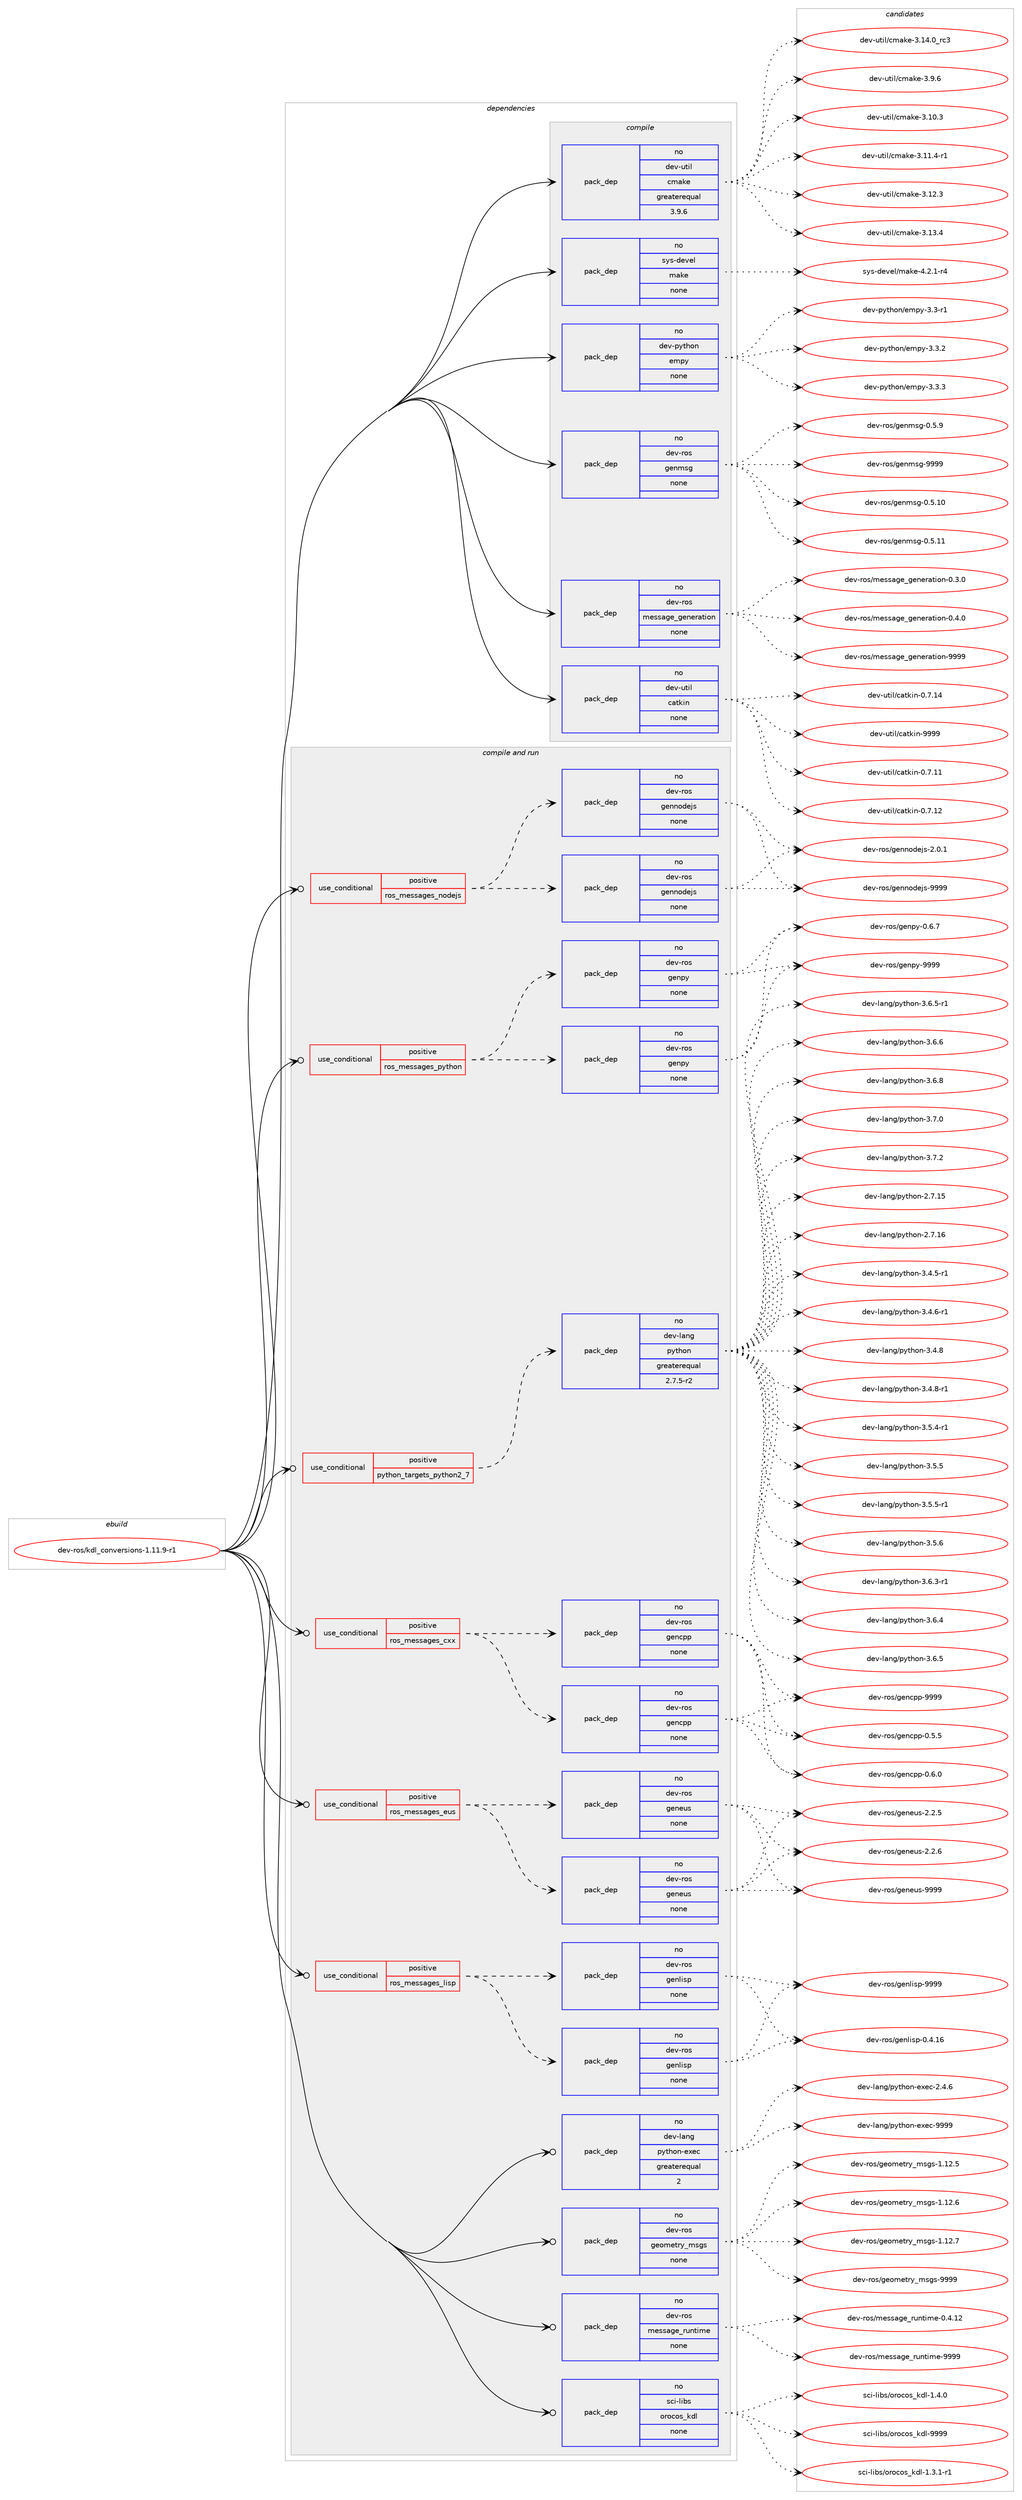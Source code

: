 digraph prolog {

# *************
# Graph options
# *************

newrank=true;
concentrate=true;
compound=true;
graph [rankdir=LR,fontname=Helvetica,fontsize=10,ranksep=1.5];#, ranksep=2.5, nodesep=0.2];
edge  [arrowhead=vee];
node  [fontname=Helvetica,fontsize=10];

# **********
# The ebuild
# **********

subgraph cluster_leftcol {
color=gray;
rank=same;
label=<<i>ebuild</i>>;
id [label="dev-ros/kdl_conversions-1.11.9-r1", color=red, width=4, href="../dev-ros/kdl_conversions-1.11.9-r1.svg"];
}

# ****************
# The dependencies
# ****************

subgraph cluster_midcol {
color=gray;
label=<<i>dependencies</i>>;
subgraph cluster_compile {
fillcolor="#eeeeee";
style=filled;
label=<<i>compile</i>>;
subgraph pack1046226 {
dependency1458424 [label=<<TABLE BORDER="0" CELLBORDER="1" CELLSPACING="0" CELLPADDING="4" WIDTH="220"><TR><TD ROWSPAN="6" CELLPADDING="30">pack_dep</TD></TR><TR><TD WIDTH="110">no</TD></TR><TR><TD>dev-python</TD></TR><TR><TD>empy</TD></TR><TR><TD>none</TD></TR><TR><TD></TD></TR></TABLE>>, shape=none, color=blue];
}
id:e -> dependency1458424:w [weight=20,style="solid",arrowhead="vee"];
subgraph pack1046227 {
dependency1458425 [label=<<TABLE BORDER="0" CELLBORDER="1" CELLSPACING="0" CELLPADDING="4" WIDTH="220"><TR><TD ROWSPAN="6" CELLPADDING="30">pack_dep</TD></TR><TR><TD WIDTH="110">no</TD></TR><TR><TD>dev-ros</TD></TR><TR><TD>genmsg</TD></TR><TR><TD>none</TD></TR><TR><TD></TD></TR></TABLE>>, shape=none, color=blue];
}
id:e -> dependency1458425:w [weight=20,style="solid",arrowhead="vee"];
subgraph pack1046228 {
dependency1458426 [label=<<TABLE BORDER="0" CELLBORDER="1" CELLSPACING="0" CELLPADDING="4" WIDTH="220"><TR><TD ROWSPAN="6" CELLPADDING="30">pack_dep</TD></TR><TR><TD WIDTH="110">no</TD></TR><TR><TD>dev-ros</TD></TR><TR><TD>message_generation</TD></TR><TR><TD>none</TD></TR><TR><TD></TD></TR></TABLE>>, shape=none, color=blue];
}
id:e -> dependency1458426:w [weight=20,style="solid",arrowhead="vee"];
subgraph pack1046229 {
dependency1458427 [label=<<TABLE BORDER="0" CELLBORDER="1" CELLSPACING="0" CELLPADDING="4" WIDTH="220"><TR><TD ROWSPAN="6" CELLPADDING="30">pack_dep</TD></TR><TR><TD WIDTH="110">no</TD></TR><TR><TD>dev-util</TD></TR><TR><TD>catkin</TD></TR><TR><TD>none</TD></TR><TR><TD></TD></TR></TABLE>>, shape=none, color=blue];
}
id:e -> dependency1458427:w [weight=20,style="solid",arrowhead="vee"];
subgraph pack1046230 {
dependency1458428 [label=<<TABLE BORDER="0" CELLBORDER="1" CELLSPACING="0" CELLPADDING="4" WIDTH="220"><TR><TD ROWSPAN="6" CELLPADDING="30">pack_dep</TD></TR><TR><TD WIDTH="110">no</TD></TR><TR><TD>dev-util</TD></TR><TR><TD>cmake</TD></TR><TR><TD>greaterequal</TD></TR><TR><TD>3.9.6</TD></TR></TABLE>>, shape=none, color=blue];
}
id:e -> dependency1458428:w [weight=20,style="solid",arrowhead="vee"];
subgraph pack1046231 {
dependency1458429 [label=<<TABLE BORDER="0" CELLBORDER="1" CELLSPACING="0" CELLPADDING="4" WIDTH="220"><TR><TD ROWSPAN="6" CELLPADDING="30">pack_dep</TD></TR><TR><TD WIDTH="110">no</TD></TR><TR><TD>sys-devel</TD></TR><TR><TD>make</TD></TR><TR><TD>none</TD></TR><TR><TD></TD></TR></TABLE>>, shape=none, color=blue];
}
id:e -> dependency1458429:w [weight=20,style="solid",arrowhead="vee"];
}
subgraph cluster_compileandrun {
fillcolor="#eeeeee";
style=filled;
label=<<i>compile and run</i>>;
subgraph cond388808 {
dependency1458430 [label=<<TABLE BORDER="0" CELLBORDER="1" CELLSPACING="0" CELLPADDING="4"><TR><TD ROWSPAN="3" CELLPADDING="10">use_conditional</TD></TR><TR><TD>positive</TD></TR><TR><TD>python_targets_python2_7</TD></TR></TABLE>>, shape=none, color=red];
subgraph pack1046232 {
dependency1458431 [label=<<TABLE BORDER="0" CELLBORDER="1" CELLSPACING="0" CELLPADDING="4" WIDTH="220"><TR><TD ROWSPAN="6" CELLPADDING="30">pack_dep</TD></TR><TR><TD WIDTH="110">no</TD></TR><TR><TD>dev-lang</TD></TR><TR><TD>python</TD></TR><TR><TD>greaterequal</TD></TR><TR><TD>2.7.5-r2</TD></TR></TABLE>>, shape=none, color=blue];
}
dependency1458430:e -> dependency1458431:w [weight=20,style="dashed",arrowhead="vee"];
}
id:e -> dependency1458430:w [weight=20,style="solid",arrowhead="odotvee"];
subgraph cond388809 {
dependency1458432 [label=<<TABLE BORDER="0" CELLBORDER="1" CELLSPACING="0" CELLPADDING="4"><TR><TD ROWSPAN="3" CELLPADDING="10">use_conditional</TD></TR><TR><TD>positive</TD></TR><TR><TD>ros_messages_cxx</TD></TR></TABLE>>, shape=none, color=red];
subgraph pack1046233 {
dependency1458433 [label=<<TABLE BORDER="0" CELLBORDER="1" CELLSPACING="0" CELLPADDING="4" WIDTH="220"><TR><TD ROWSPAN="6" CELLPADDING="30">pack_dep</TD></TR><TR><TD WIDTH="110">no</TD></TR><TR><TD>dev-ros</TD></TR><TR><TD>gencpp</TD></TR><TR><TD>none</TD></TR><TR><TD></TD></TR></TABLE>>, shape=none, color=blue];
}
dependency1458432:e -> dependency1458433:w [weight=20,style="dashed",arrowhead="vee"];
subgraph pack1046234 {
dependency1458434 [label=<<TABLE BORDER="0" CELLBORDER="1" CELLSPACING="0" CELLPADDING="4" WIDTH="220"><TR><TD ROWSPAN="6" CELLPADDING="30">pack_dep</TD></TR><TR><TD WIDTH="110">no</TD></TR><TR><TD>dev-ros</TD></TR><TR><TD>gencpp</TD></TR><TR><TD>none</TD></TR><TR><TD></TD></TR></TABLE>>, shape=none, color=blue];
}
dependency1458432:e -> dependency1458434:w [weight=20,style="dashed",arrowhead="vee"];
}
id:e -> dependency1458432:w [weight=20,style="solid",arrowhead="odotvee"];
subgraph cond388810 {
dependency1458435 [label=<<TABLE BORDER="0" CELLBORDER="1" CELLSPACING="0" CELLPADDING="4"><TR><TD ROWSPAN="3" CELLPADDING="10">use_conditional</TD></TR><TR><TD>positive</TD></TR><TR><TD>ros_messages_eus</TD></TR></TABLE>>, shape=none, color=red];
subgraph pack1046235 {
dependency1458436 [label=<<TABLE BORDER="0" CELLBORDER="1" CELLSPACING="0" CELLPADDING="4" WIDTH="220"><TR><TD ROWSPAN="6" CELLPADDING="30">pack_dep</TD></TR><TR><TD WIDTH="110">no</TD></TR><TR><TD>dev-ros</TD></TR><TR><TD>geneus</TD></TR><TR><TD>none</TD></TR><TR><TD></TD></TR></TABLE>>, shape=none, color=blue];
}
dependency1458435:e -> dependency1458436:w [weight=20,style="dashed",arrowhead="vee"];
subgraph pack1046236 {
dependency1458437 [label=<<TABLE BORDER="0" CELLBORDER="1" CELLSPACING="0" CELLPADDING="4" WIDTH="220"><TR><TD ROWSPAN="6" CELLPADDING="30">pack_dep</TD></TR><TR><TD WIDTH="110">no</TD></TR><TR><TD>dev-ros</TD></TR><TR><TD>geneus</TD></TR><TR><TD>none</TD></TR><TR><TD></TD></TR></TABLE>>, shape=none, color=blue];
}
dependency1458435:e -> dependency1458437:w [weight=20,style="dashed",arrowhead="vee"];
}
id:e -> dependency1458435:w [weight=20,style="solid",arrowhead="odotvee"];
subgraph cond388811 {
dependency1458438 [label=<<TABLE BORDER="0" CELLBORDER="1" CELLSPACING="0" CELLPADDING="4"><TR><TD ROWSPAN="3" CELLPADDING="10">use_conditional</TD></TR><TR><TD>positive</TD></TR><TR><TD>ros_messages_lisp</TD></TR></TABLE>>, shape=none, color=red];
subgraph pack1046237 {
dependency1458439 [label=<<TABLE BORDER="0" CELLBORDER="1" CELLSPACING="0" CELLPADDING="4" WIDTH="220"><TR><TD ROWSPAN="6" CELLPADDING="30">pack_dep</TD></TR><TR><TD WIDTH="110">no</TD></TR><TR><TD>dev-ros</TD></TR><TR><TD>genlisp</TD></TR><TR><TD>none</TD></TR><TR><TD></TD></TR></TABLE>>, shape=none, color=blue];
}
dependency1458438:e -> dependency1458439:w [weight=20,style="dashed",arrowhead="vee"];
subgraph pack1046238 {
dependency1458440 [label=<<TABLE BORDER="0" CELLBORDER="1" CELLSPACING="0" CELLPADDING="4" WIDTH="220"><TR><TD ROWSPAN="6" CELLPADDING="30">pack_dep</TD></TR><TR><TD WIDTH="110">no</TD></TR><TR><TD>dev-ros</TD></TR><TR><TD>genlisp</TD></TR><TR><TD>none</TD></TR><TR><TD></TD></TR></TABLE>>, shape=none, color=blue];
}
dependency1458438:e -> dependency1458440:w [weight=20,style="dashed",arrowhead="vee"];
}
id:e -> dependency1458438:w [weight=20,style="solid",arrowhead="odotvee"];
subgraph cond388812 {
dependency1458441 [label=<<TABLE BORDER="0" CELLBORDER="1" CELLSPACING="0" CELLPADDING="4"><TR><TD ROWSPAN="3" CELLPADDING="10">use_conditional</TD></TR><TR><TD>positive</TD></TR><TR><TD>ros_messages_nodejs</TD></TR></TABLE>>, shape=none, color=red];
subgraph pack1046239 {
dependency1458442 [label=<<TABLE BORDER="0" CELLBORDER="1" CELLSPACING="0" CELLPADDING="4" WIDTH="220"><TR><TD ROWSPAN="6" CELLPADDING="30">pack_dep</TD></TR><TR><TD WIDTH="110">no</TD></TR><TR><TD>dev-ros</TD></TR><TR><TD>gennodejs</TD></TR><TR><TD>none</TD></TR><TR><TD></TD></TR></TABLE>>, shape=none, color=blue];
}
dependency1458441:e -> dependency1458442:w [weight=20,style="dashed",arrowhead="vee"];
subgraph pack1046240 {
dependency1458443 [label=<<TABLE BORDER="0" CELLBORDER="1" CELLSPACING="0" CELLPADDING="4" WIDTH="220"><TR><TD ROWSPAN="6" CELLPADDING="30">pack_dep</TD></TR><TR><TD WIDTH="110">no</TD></TR><TR><TD>dev-ros</TD></TR><TR><TD>gennodejs</TD></TR><TR><TD>none</TD></TR><TR><TD></TD></TR></TABLE>>, shape=none, color=blue];
}
dependency1458441:e -> dependency1458443:w [weight=20,style="dashed",arrowhead="vee"];
}
id:e -> dependency1458441:w [weight=20,style="solid",arrowhead="odotvee"];
subgraph cond388813 {
dependency1458444 [label=<<TABLE BORDER="0" CELLBORDER="1" CELLSPACING="0" CELLPADDING="4"><TR><TD ROWSPAN="3" CELLPADDING="10">use_conditional</TD></TR><TR><TD>positive</TD></TR><TR><TD>ros_messages_python</TD></TR></TABLE>>, shape=none, color=red];
subgraph pack1046241 {
dependency1458445 [label=<<TABLE BORDER="0" CELLBORDER="1" CELLSPACING="0" CELLPADDING="4" WIDTH="220"><TR><TD ROWSPAN="6" CELLPADDING="30">pack_dep</TD></TR><TR><TD WIDTH="110">no</TD></TR><TR><TD>dev-ros</TD></TR><TR><TD>genpy</TD></TR><TR><TD>none</TD></TR><TR><TD></TD></TR></TABLE>>, shape=none, color=blue];
}
dependency1458444:e -> dependency1458445:w [weight=20,style="dashed",arrowhead="vee"];
subgraph pack1046242 {
dependency1458446 [label=<<TABLE BORDER="0" CELLBORDER="1" CELLSPACING="0" CELLPADDING="4" WIDTH="220"><TR><TD ROWSPAN="6" CELLPADDING="30">pack_dep</TD></TR><TR><TD WIDTH="110">no</TD></TR><TR><TD>dev-ros</TD></TR><TR><TD>genpy</TD></TR><TR><TD>none</TD></TR><TR><TD></TD></TR></TABLE>>, shape=none, color=blue];
}
dependency1458444:e -> dependency1458446:w [weight=20,style="dashed",arrowhead="vee"];
}
id:e -> dependency1458444:w [weight=20,style="solid",arrowhead="odotvee"];
subgraph pack1046243 {
dependency1458447 [label=<<TABLE BORDER="0" CELLBORDER="1" CELLSPACING="0" CELLPADDING="4" WIDTH="220"><TR><TD ROWSPAN="6" CELLPADDING="30">pack_dep</TD></TR><TR><TD WIDTH="110">no</TD></TR><TR><TD>dev-lang</TD></TR><TR><TD>python-exec</TD></TR><TR><TD>greaterequal</TD></TR><TR><TD>2</TD></TR></TABLE>>, shape=none, color=blue];
}
id:e -> dependency1458447:w [weight=20,style="solid",arrowhead="odotvee"];
subgraph pack1046244 {
dependency1458448 [label=<<TABLE BORDER="0" CELLBORDER="1" CELLSPACING="0" CELLPADDING="4" WIDTH="220"><TR><TD ROWSPAN="6" CELLPADDING="30">pack_dep</TD></TR><TR><TD WIDTH="110">no</TD></TR><TR><TD>dev-ros</TD></TR><TR><TD>geometry_msgs</TD></TR><TR><TD>none</TD></TR><TR><TD></TD></TR></TABLE>>, shape=none, color=blue];
}
id:e -> dependency1458448:w [weight=20,style="solid",arrowhead="odotvee"];
subgraph pack1046245 {
dependency1458449 [label=<<TABLE BORDER="0" CELLBORDER="1" CELLSPACING="0" CELLPADDING="4" WIDTH="220"><TR><TD ROWSPAN="6" CELLPADDING="30">pack_dep</TD></TR><TR><TD WIDTH="110">no</TD></TR><TR><TD>dev-ros</TD></TR><TR><TD>message_runtime</TD></TR><TR><TD>none</TD></TR><TR><TD></TD></TR></TABLE>>, shape=none, color=blue];
}
id:e -> dependency1458449:w [weight=20,style="solid",arrowhead="odotvee"];
subgraph pack1046246 {
dependency1458450 [label=<<TABLE BORDER="0" CELLBORDER="1" CELLSPACING="0" CELLPADDING="4" WIDTH="220"><TR><TD ROWSPAN="6" CELLPADDING="30">pack_dep</TD></TR><TR><TD WIDTH="110">no</TD></TR><TR><TD>sci-libs</TD></TR><TR><TD>orocos_kdl</TD></TR><TR><TD>none</TD></TR><TR><TD></TD></TR></TABLE>>, shape=none, color=blue];
}
id:e -> dependency1458450:w [weight=20,style="solid",arrowhead="odotvee"];
}
subgraph cluster_run {
fillcolor="#eeeeee";
style=filled;
label=<<i>run</i>>;
}
}

# **************
# The candidates
# **************

subgraph cluster_choices {
rank=same;
color=gray;
label=<<i>candidates</i>>;

subgraph choice1046226 {
color=black;
nodesep=1;
choice1001011184511212111610411111047101109112121455146514511449 [label="dev-python/empy-3.3-r1", color=red, width=4,href="../dev-python/empy-3.3-r1.svg"];
choice1001011184511212111610411111047101109112121455146514650 [label="dev-python/empy-3.3.2", color=red, width=4,href="../dev-python/empy-3.3.2.svg"];
choice1001011184511212111610411111047101109112121455146514651 [label="dev-python/empy-3.3.3", color=red, width=4,href="../dev-python/empy-3.3.3.svg"];
dependency1458424:e -> choice1001011184511212111610411111047101109112121455146514511449:w [style=dotted,weight="100"];
dependency1458424:e -> choice1001011184511212111610411111047101109112121455146514650:w [style=dotted,weight="100"];
dependency1458424:e -> choice1001011184511212111610411111047101109112121455146514651:w [style=dotted,weight="100"];
}
subgraph choice1046227 {
color=black;
nodesep=1;
choice100101118451141111154710310111010911510345484653464948 [label="dev-ros/genmsg-0.5.10", color=red, width=4,href="../dev-ros/genmsg-0.5.10.svg"];
choice100101118451141111154710310111010911510345484653464949 [label="dev-ros/genmsg-0.5.11", color=red, width=4,href="../dev-ros/genmsg-0.5.11.svg"];
choice1001011184511411111547103101110109115103454846534657 [label="dev-ros/genmsg-0.5.9", color=red, width=4,href="../dev-ros/genmsg-0.5.9.svg"];
choice10010111845114111115471031011101091151034557575757 [label="dev-ros/genmsg-9999", color=red, width=4,href="../dev-ros/genmsg-9999.svg"];
dependency1458425:e -> choice100101118451141111154710310111010911510345484653464948:w [style=dotted,weight="100"];
dependency1458425:e -> choice100101118451141111154710310111010911510345484653464949:w [style=dotted,weight="100"];
dependency1458425:e -> choice1001011184511411111547103101110109115103454846534657:w [style=dotted,weight="100"];
dependency1458425:e -> choice10010111845114111115471031011101091151034557575757:w [style=dotted,weight="100"];
}
subgraph choice1046228 {
color=black;
nodesep=1;
choice1001011184511411111547109101115115971031019510310111010111497116105111110454846514648 [label="dev-ros/message_generation-0.3.0", color=red, width=4,href="../dev-ros/message_generation-0.3.0.svg"];
choice1001011184511411111547109101115115971031019510310111010111497116105111110454846524648 [label="dev-ros/message_generation-0.4.0", color=red, width=4,href="../dev-ros/message_generation-0.4.0.svg"];
choice10010111845114111115471091011151159710310195103101110101114971161051111104557575757 [label="dev-ros/message_generation-9999", color=red, width=4,href="../dev-ros/message_generation-9999.svg"];
dependency1458426:e -> choice1001011184511411111547109101115115971031019510310111010111497116105111110454846514648:w [style=dotted,weight="100"];
dependency1458426:e -> choice1001011184511411111547109101115115971031019510310111010111497116105111110454846524648:w [style=dotted,weight="100"];
dependency1458426:e -> choice10010111845114111115471091011151159710310195103101110101114971161051111104557575757:w [style=dotted,weight="100"];
}
subgraph choice1046229 {
color=black;
nodesep=1;
choice1001011184511711610510847999711610710511045484655464949 [label="dev-util/catkin-0.7.11", color=red, width=4,href="../dev-util/catkin-0.7.11.svg"];
choice1001011184511711610510847999711610710511045484655464950 [label="dev-util/catkin-0.7.12", color=red, width=4,href="../dev-util/catkin-0.7.12.svg"];
choice1001011184511711610510847999711610710511045484655464952 [label="dev-util/catkin-0.7.14", color=red, width=4,href="../dev-util/catkin-0.7.14.svg"];
choice100101118451171161051084799971161071051104557575757 [label="dev-util/catkin-9999", color=red, width=4,href="../dev-util/catkin-9999.svg"];
dependency1458427:e -> choice1001011184511711610510847999711610710511045484655464949:w [style=dotted,weight="100"];
dependency1458427:e -> choice1001011184511711610510847999711610710511045484655464950:w [style=dotted,weight="100"];
dependency1458427:e -> choice1001011184511711610510847999711610710511045484655464952:w [style=dotted,weight="100"];
dependency1458427:e -> choice100101118451171161051084799971161071051104557575757:w [style=dotted,weight="100"];
}
subgraph choice1046230 {
color=black;
nodesep=1;
choice1001011184511711610510847991099710710145514649484651 [label="dev-util/cmake-3.10.3", color=red, width=4,href="../dev-util/cmake-3.10.3.svg"];
choice10010111845117116105108479910997107101455146494946524511449 [label="dev-util/cmake-3.11.4-r1", color=red, width=4,href="../dev-util/cmake-3.11.4-r1.svg"];
choice1001011184511711610510847991099710710145514649504651 [label="dev-util/cmake-3.12.3", color=red, width=4,href="../dev-util/cmake-3.12.3.svg"];
choice1001011184511711610510847991099710710145514649514652 [label="dev-util/cmake-3.13.4", color=red, width=4,href="../dev-util/cmake-3.13.4.svg"];
choice1001011184511711610510847991099710710145514649524648951149951 [label="dev-util/cmake-3.14.0_rc3", color=red, width=4,href="../dev-util/cmake-3.14.0_rc3.svg"];
choice10010111845117116105108479910997107101455146574654 [label="dev-util/cmake-3.9.6", color=red, width=4,href="../dev-util/cmake-3.9.6.svg"];
dependency1458428:e -> choice1001011184511711610510847991099710710145514649484651:w [style=dotted,weight="100"];
dependency1458428:e -> choice10010111845117116105108479910997107101455146494946524511449:w [style=dotted,weight="100"];
dependency1458428:e -> choice1001011184511711610510847991099710710145514649504651:w [style=dotted,weight="100"];
dependency1458428:e -> choice1001011184511711610510847991099710710145514649514652:w [style=dotted,weight="100"];
dependency1458428:e -> choice1001011184511711610510847991099710710145514649524648951149951:w [style=dotted,weight="100"];
dependency1458428:e -> choice10010111845117116105108479910997107101455146574654:w [style=dotted,weight="100"];
}
subgraph choice1046231 {
color=black;
nodesep=1;
choice1151211154510010111810110847109971071014552465046494511452 [label="sys-devel/make-4.2.1-r4", color=red, width=4,href="../sys-devel/make-4.2.1-r4.svg"];
dependency1458429:e -> choice1151211154510010111810110847109971071014552465046494511452:w [style=dotted,weight="100"];
}
subgraph choice1046232 {
color=black;
nodesep=1;
choice10010111845108971101034711212111610411111045504655464953 [label="dev-lang/python-2.7.15", color=red, width=4,href="../dev-lang/python-2.7.15.svg"];
choice10010111845108971101034711212111610411111045504655464954 [label="dev-lang/python-2.7.16", color=red, width=4,href="../dev-lang/python-2.7.16.svg"];
choice1001011184510897110103471121211161041111104551465246534511449 [label="dev-lang/python-3.4.5-r1", color=red, width=4,href="../dev-lang/python-3.4.5-r1.svg"];
choice1001011184510897110103471121211161041111104551465246544511449 [label="dev-lang/python-3.4.6-r1", color=red, width=4,href="../dev-lang/python-3.4.6-r1.svg"];
choice100101118451089711010347112121116104111110455146524656 [label="dev-lang/python-3.4.8", color=red, width=4,href="../dev-lang/python-3.4.8.svg"];
choice1001011184510897110103471121211161041111104551465246564511449 [label="dev-lang/python-3.4.8-r1", color=red, width=4,href="../dev-lang/python-3.4.8-r1.svg"];
choice1001011184510897110103471121211161041111104551465346524511449 [label="dev-lang/python-3.5.4-r1", color=red, width=4,href="../dev-lang/python-3.5.4-r1.svg"];
choice100101118451089711010347112121116104111110455146534653 [label="dev-lang/python-3.5.5", color=red, width=4,href="../dev-lang/python-3.5.5.svg"];
choice1001011184510897110103471121211161041111104551465346534511449 [label="dev-lang/python-3.5.5-r1", color=red, width=4,href="../dev-lang/python-3.5.5-r1.svg"];
choice100101118451089711010347112121116104111110455146534654 [label="dev-lang/python-3.5.6", color=red, width=4,href="../dev-lang/python-3.5.6.svg"];
choice1001011184510897110103471121211161041111104551465446514511449 [label="dev-lang/python-3.6.3-r1", color=red, width=4,href="../dev-lang/python-3.6.3-r1.svg"];
choice100101118451089711010347112121116104111110455146544652 [label="dev-lang/python-3.6.4", color=red, width=4,href="../dev-lang/python-3.6.4.svg"];
choice100101118451089711010347112121116104111110455146544653 [label="dev-lang/python-3.6.5", color=red, width=4,href="../dev-lang/python-3.6.5.svg"];
choice1001011184510897110103471121211161041111104551465446534511449 [label="dev-lang/python-3.6.5-r1", color=red, width=4,href="../dev-lang/python-3.6.5-r1.svg"];
choice100101118451089711010347112121116104111110455146544654 [label="dev-lang/python-3.6.6", color=red, width=4,href="../dev-lang/python-3.6.6.svg"];
choice100101118451089711010347112121116104111110455146544656 [label="dev-lang/python-3.6.8", color=red, width=4,href="../dev-lang/python-3.6.8.svg"];
choice100101118451089711010347112121116104111110455146554648 [label="dev-lang/python-3.7.0", color=red, width=4,href="../dev-lang/python-3.7.0.svg"];
choice100101118451089711010347112121116104111110455146554650 [label="dev-lang/python-3.7.2", color=red, width=4,href="../dev-lang/python-3.7.2.svg"];
dependency1458431:e -> choice10010111845108971101034711212111610411111045504655464953:w [style=dotted,weight="100"];
dependency1458431:e -> choice10010111845108971101034711212111610411111045504655464954:w [style=dotted,weight="100"];
dependency1458431:e -> choice1001011184510897110103471121211161041111104551465246534511449:w [style=dotted,weight="100"];
dependency1458431:e -> choice1001011184510897110103471121211161041111104551465246544511449:w [style=dotted,weight="100"];
dependency1458431:e -> choice100101118451089711010347112121116104111110455146524656:w [style=dotted,weight="100"];
dependency1458431:e -> choice1001011184510897110103471121211161041111104551465246564511449:w [style=dotted,weight="100"];
dependency1458431:e -> choice1001011184510897110103471121211161041111104551465346524511449:w [style=dotted,weight="100"];
dependency1458431:e -> choice100101118451089711010347112121116104111110455146534653:w [style=dotted,weight="100"];
dependency1458431:e -> choice1001011184510897110103471121211161041111104551465346534511449:w [style=dotted,weight="100"];
dependency1458431:e -> choice100101118451089711010347112121116104111110455146534654:w [style=dotted,weight="100"];
dependency1458431:e -> choice1001011184510897110103471121211161041111104551465446514511449:w [style=dotted,weight="100"];
dependency1458431:e -> choice100101118451089711010347112121116104111110455146544652:w [style=dotted,weight="100"];
dependency1458431:e -> choice100101118451089711010347112121116104111110455146544653:w [style=dotted,weight="100"];
dependency1458431:e -> choice1001011184510897110103471121211161041111104551465446534511449:w [style=dotted,weight="100"];
dependency1458431:e -> choice100101118451089711010347112121116104111110455146544654:w [style=dotted,weight="100"];
dependency1458431:e -> choice100101118451089711010347112121116104111110455146544656:w [style=dotted,weight="100"];
dependency1458431:e -> choice100101118451089711010347112121116104111110455146554648:w [style=dotted,weight="100"];
dependency1458431:e -> choice100101118451089711010347112121116104111110455146554650:w [style=dotted,weight="100"];
}
subgraph choice1046233 {
color=black;
nodesep=1;
choice100101118451141111154710310111099112112454846534653 [label="dev-ros/gencpp-0.5.5", color=red, width=4,href="../dev-ros/gencpp-0.5.5.svg"];
choice100101118451141111154710310111099112112454846544648 [label="dev-ros/gencpp-0.6.0", color=red, width=4,href="../dev-ros/gencpp-0.6.0.svg"];
choice1001011184511411111547103101110991121124557575757 [label="dev-ros/gencpp-9999", color=red, width=4,href="../dev-ros/gencpp-9999.svg"];
dependency1458433:e -> choice100101118451141111154710310111099112112454846534653:w [style=dotted,weight="100"];
dependency1458433:e -> choice100101118451141111154710310111099112112454846544648:w [style=dotted,weight="100"];
dependency1458433:e -> choice1001011184511411111547103101110991121124557575757:w [style=dotted,weight="100"];
}
subgraph choice1046234 {
color=black;
nodesep=1;
choice100101118451141111154710310111099112112454846534653 [label="dev-ros/gencpp-0.5.5", color=red, width=4,href="../dev-ros/gencpp-0.5.5.svg"];
choice100101118451141111154710310111099112112454846544648 [label="dev-ros/gencpp-0.6.0", color=red, width=4,href="../dev-ros/gencpp-0.6.0.svg"];
choice1001011184511411111547103101110991121124557575757 [label="dev-ros/gencpp-9999", color=red, width=4,href="../dev-ros/gencpp-9999.svg"];
dependency1458434:e -> choice100101118451141111154710310111099112112454846534653:w [style=dotted,weight="100"];
dependency1458434:e -> choice100101118451141111154710310111099112112454846544648:w [style=dotted,weight="100"];
dependency1458434:e -> choice1001011184511411111547103101110991121124557575757:w [style=dotted,weight="100"];
}
subgraph choice1046235 {
color=black;
nodesep=1;
choice1001011184511411111547103101110101117115455046504653 [label="dev-ros/geneus-2.2.5", color=red, width=4,href="../dev-ros/geneus-2.2.5.svg"];
choice1001011184511411111547103101110101117115455046504654 [label="dev-ros/geneus-2.2.6", color=red, width=4,href="../dev-ros/geneus-2.2.6.svg"];
choice10010111845114111115471031011101011171154557575757 [label="dev-ros/geneus-9999", color=red, width=4,href="../dev-ros/geneus-9999.svg"];
dependency1458436:e -> choice1001011184511411111547103101110101117115455046504653:w [style=dotted,weight="100"];
dependency1458436:e -> choice1001011184511411111547103101110101117115455046504654:w [style=dotted,weight="100"];
dependency1458436:e -> choice10010111845114111115471031011101011171154557575757:w [style=dotted,weight="100"];
}
subgraph choice1046236 {
color=black;
nodesep=1;
choice1001011184511411111547103101110101117115455046504653 [label="dev-ros/geneus-2.2.5", color=red, width=4,href="../dev-ros/geneus-2.2.5.svg"];
choice1001011184511411111547103101110101117115455046504654 [label="dev-ros/geneus-2.2.6", color=red, width=4,href="../dev-ros/geneus-2.2.6.svg"];
choice10010111845114111115471031011101011171154557575757 [label="dev-ros/geneus-9999", color=red, width=4,href="../dev-ros/geneus-9999.svg"];
dependency1458437:e -> choice1001011184511411111547103101110101117115455046504653:w [style=dotted,weight="100"];
dependency1458437:e -> choice1001011184511411111547103101110101117115455046504654:w [style=dotted,weight="100"];
dependency1458437:e -> choice10010111845114111115471031011101011171154557575757:w [style=dotted,weight="100"];
}
subgraph choice1046237 {
color=black;
nodesep=1;
choice100101118451141111154710310111010810511511245484652464954 [label="dev-ros/genlisp-0.4.16", color=red, width=4,href="../dev-ros/genlisp-0.4.16.svg"];
choice10010111845114111115471031011101081051151124557575757 [label="dev-ros/genlisp-9999", color=red, width=4,href="../dev-ros/genlisp-9999.svg"];
dependency1458439:e -> choice100101118451141111154710310111010810511511245484652464954:w [style=dotted,weight="100"];
dependency1458439:e -> choice10010111845114111115471031011101081051151124557575757:w [style=dotted,weight="100"];
}
subgraph choice1046238 {
color=black;
nodesep=1;
choice100101118451141111154710310111010810511511245484652464954 [label="dev-ros/genlisp-0.4.16", color=red, width=4,href="../dev-ros/genlisp-0.4.16.svg"];
choice10010111845114111115471031011101081051151124557575757 [label="dev-ros/genlisp-9999", color=red, width=4,href="../dev-ros/genlisp-9999.svg"];
dependency1458440:e -> choice100101118451141111154710310111010810511511245484652464954:w [style=dotted,weight="100"];
dependency1458440:e -> choice10010111845114111115471031011101081051151124557575757:w [style=dotted,weight="100"];
}
subgraph choice1046239 {
color=black;
nodesep=1;
choice1001011184511411111547103101110110111100101106115455046484649 [label="dev-ros/gennodejs-2.0.1", color=red, width=4,href="../dev-ros/gennodejs-2.0.1.svg"];
choice10010111845114111115471031011101101111001011061154557575757 [label="dev-ros/gennodejs-9999", color=red, width=4,href="../dev-ros/gennodejs-9999.svg"];
dependency1458442:e -> choice1001011184511411111547103101110110111100101106115455046484649:w [style=dotted,weight="100"];
dependency1458442:e -> choice10010111845114111115471031011101101111001011061154557575757:w [style=dotted,weight="100"];
}
subgraph choice1046240 {
color=black;
nodesep=1;
choice1001011184511411111547103101110110111100101106115455046484649 [label="dev-ros/gennodejs-2.0.1", color=red, width=4,href="../dev-ros/gennodejs-2.0.1.svg"];
choice10010111845114111115471031011101101111001011061154557575757 [label="dev-ros/gennodejs-9999", color=red, width=4,href="../dev-ros/gennodejs-9999.svg"];
dependency1458443:e -> choice1001011184511411111547103101110110111100101106115455046484649:w [style=dotted,weight="100"];
dependency1458443:e -> choice10010111845114111115471031011101101111001011061154557575757:w [style=dotted,weight="100"];
}
subgraph choice1046241 {
color=black;
nodesep=1;
choice1001011184511411111547103101110112121454846544655 [label="dev-ros/genpy-0.6.7", color=red, width=4,href="../dev-ros/genpy-0.6.7.svg"];
choice10010111845114111115471031011101121214557575757 [label="dev-ros/genpy-9999", color=red, width=4,href="../dev-ros/genpy-9999.svg"];
dependency1458445:e -> choice1001011184511411111547103101110112121454846544655:w [style=dotted,weight="100"];
dependency1458445:e -> choice10010111845114111115471031011101121214557575757:w [style=dotted,weight="100"];
}
subgraph choice1046242 {
color=black;
nodesep=1;
choice1001011184511411111547103101110112121454846544655 [label="dev-ros/genpy-0.6.7", color=red, width=4,href="../dev-ros/genpy-0.6.7.svg"];
choice10010111845114111115471031011101121214557575757 [label="dev-ros/genpy-9999", color=red, width=4,href="../dev-ros/genpy-9999.svg"];
dependency1458446:e -> choice1001011184511411111547103101110112121454846544655:w [style=dotted,weight="100"];
dependency1458446:e -> choice10010111845114111115471031011101121214557575757:w [style=dotted,weight="100"];
}
subgraph choice1046243 {
color=black;
nodesep=1;
choice1001011184510897110103471121211161041111104510112010199455046524654 [label="dev-lang/python-exec-2.4.6", color=red, width=4,href="../dev-lang/python-exec-2.4.6.svg"];
choice10010111845108971101034711212111610411111045101120101994557575757 [label="dev-lang/python-exec-9999", color=red, width=4,href="../dev-lang/python-exec-9999.svg"];
dependency1458447:e -> choice1001011184510897110103471121211161041111104510112010199455046524654:w [style=dotted,weight="100"];
dependency1458447:e -> choice10010111845108971101034711212111610411111045101120101994557575757:w [style=dotted,weight="100"];
}
subgraph choice1046244 {
color=black;
nodesep=1;
choice10010111845114111115471031011111091011161141219510911510311545494649504653 [label="dev-ros/geometry_msgs-1.12.5", color=red, width=4,href="../dev-ros/geometry_msgs-1.12.5.svg"];
choice10010111845114111115471031011111091011161141219510911510311545494649504654 [label="dev-ros/geometry_msgs-1.12.6", color=red, width=4,href="../dev-ros/geometry_msgs-1.12.6.svg"];
choice10010111845114111115471031011111091011161141219510911510311545494649504655 [label="dev-ros/geometry_msgs-1.12.7", color=red, width=4,href="../dev-ros/geometry_msgs-1.12.7.svg"];
choice1001011184511411111547103101111109101116114121951091151031154557575757 [label="dev-ros/geometry_msgs-9999", color=red, width=4,href="../dev-ros/geometry_msgs-9999.svg"];
dependency1458448:e -> choice10010111845114111115471031011111091011161141219510911510311545494649504653:w [style=dotted,weight="100"];
dependency1458448:e -> choice10010111845114111115471031011111091011161141219510911510311545494649504654:w [style=dotted,weight="100"];
dependency1458448:e -> choice10010111845114111115471031011111091011161141219510911510311545494649504655:w [style=dotted,weight="100"];
dependency1458448:e -> choice1001011184511411111547103101111109101116114121951091151031154557575757:w [style=dotted,weight="100"];
}
subgraph choice1046245 {
color=black;
nodesep=1;
choice1001011184511411111547109101115115971031019511411711011610510910145484652464950 [label="dev-ros/message_runtime-0.4.12", color=red, width=4,href="../dev-ros/message_runtime-0.4.12.svg"];
choice100101118451141111154710910111511597103101951141171101161051091014557575757 [label="dev-ros/message_runtime-9999", color=red, width=4,href="../dev-ros/message_runtime-9999.svg"];
dependency1458449:e -> choice1001011184511411111547109101115115971031019511411711011610510910145484652464950:w [style=dotted,weight="100"];
dependency1458449:e -> choice100101118451141111154710910111511597103101951141171101161051091014557575757:w [style=dotted,weight="100"];
}
subgraph choice1046246 {
color=black;
nodesep=1;
choice1159910545108105981154711111411199111115951071001084549465146494511449 [label="sci-libs/orocos_kdl-1.3.1-r1", color=red, width=4,href="../sci-libs/orocos_kdl-1.3.1-r1.svg"];
choice115991054510810598115471111141119911111595107100108454946524648 [label="sci-libs/orocos_kdl-1.4.0", color=red, width=4,href="../sci-libs/orocos_kdl-1.4.0.svg"];
choice1159910545108105981154711111411199111115951071001084557575757 [label="sci-libs/orocos_kdl-9999", color=red, width=4,href="../sci-libs/orocos_kdl-9999.svg"];
dependency1458450:e -> choice1159910545108105981154711111411199111115951071001084549465146494511449:w [style=dotted,weight="100"];
dependency1458450:e -> choice115991054510810598115471111141119911111595107100108454946524648:w [style=dotted,weight="100"];
dependency1458450:e -> choice1159910545108105981154711111411199111115951071001084557575757:w [style=dotted,weight="100"];
}
}

}
